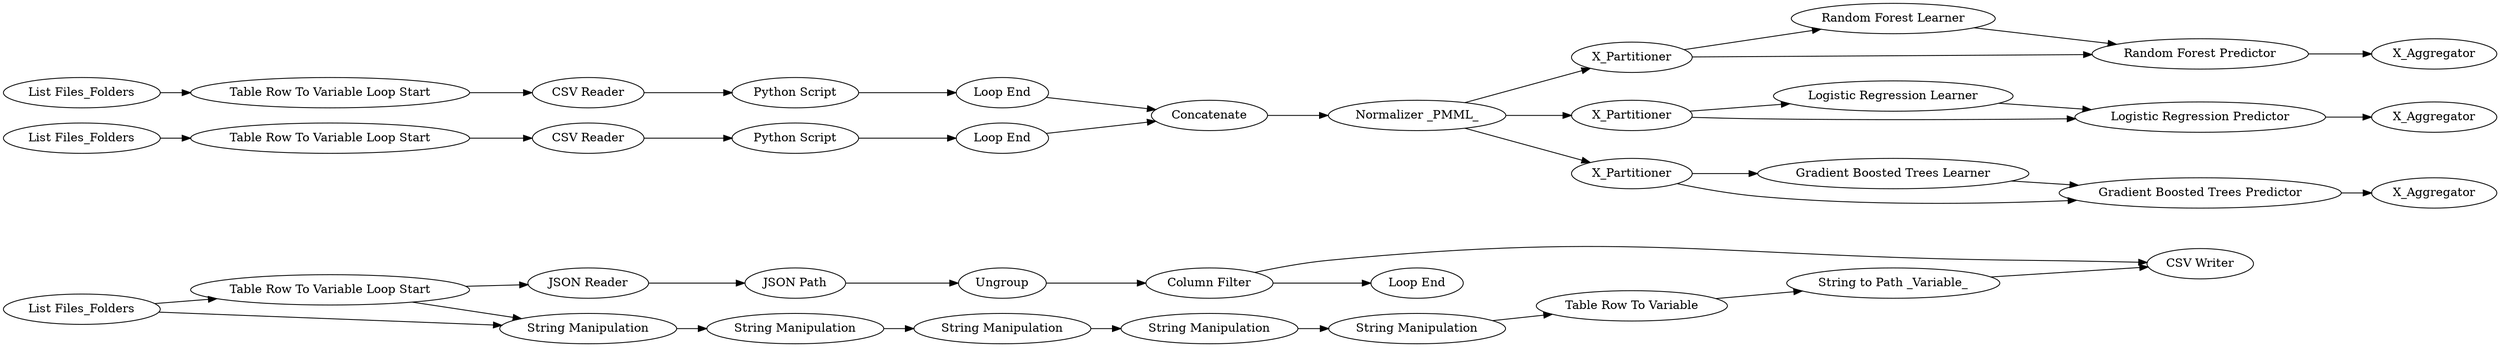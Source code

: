 digraph {
	4 [label="JSON Path"]
	5 [label=Ungroup]
	6 [label="Column Filter"]
	7 [label="CSV Writer"]
	8 [label="Python Script"]
	9 [label="List Files_Folders"]
	12 [label="Loop End"]
	13 [label="Table Row To Variable Loop Start"]
	15 [label="JSON Reader"]
	16 [label="String Manipulation"]
	18 [label="Table Row To Variable"]
	19 [label="String Manipulation"]
	20 [label="String to Path _Variable_"]
	21 [label="String Manipulation"]
	22 [label="String Manipulation"]
	23 [label="String Manipulation"]
	24 [label="List Files_Folders"]
	25 [label="CSV Reader"]
	26 [label="Table Row To Variable Loop Start"]
	27 [label="Loop End"]
	28 [label=Concatenate]
	30 [label="List Files_Folders"]
	31 [label="Table Row To Variable Loop Start"]
	32 [label="CSV Reader"]
	33 [label="Python Script"]
	34 [label="Loop End"]
	37 [label="Logistic Regression Learner"]
	38 [label="Random Forest Learner"]
	41 [label="Gradient Boosted Trees Learner"]
	42 [label="Normalizer _PMML_"]
	43 [label="Logistic Regression Predictor"]
	44 [label="Gradient Boosted Trees Predictor"]
	51 [label="Random Forest Predictor"]
	52 [label=X_Partitioner]
	53 [label=X_Aggregator]
	54 [label=X_Partitioner]
	55 [label=X_Aggregator]
	56 [label=X_Partitioner]
	57 [label=X_Aggregator]
	4 -> 5
	5 -> 6
	6 -> 7
	6 -> 12
	8 -> 27
	9 -> 13
	9 -> 16
	13 -> 15
	13 -> 16
	15 -> 4
	16 -> 19
	18 -> 20
	19 -> 22
	20 -> 7
	21 -> 23
	22 -> 21
	23 -> 18
	24 -> 26
	25 -> 8
	26 -> 25
	27 -> 28
	28 -> 42
	30 -> 31
	31 -> 32
	32 -> 33
	33 -> 34
	34 -> 28
	37 -> 43
	38 -> 51
	41 -> 44
	42 -> 56
	42 -> 54
	42 -> 52
	43 -> 55
	44 -> 57
	51 -> 53
	52 -> 51
	52 -> 38
	54 -> 37
	54 -> 43
	56 -> 41
	56 -> 44
	rankdir=LR
}
